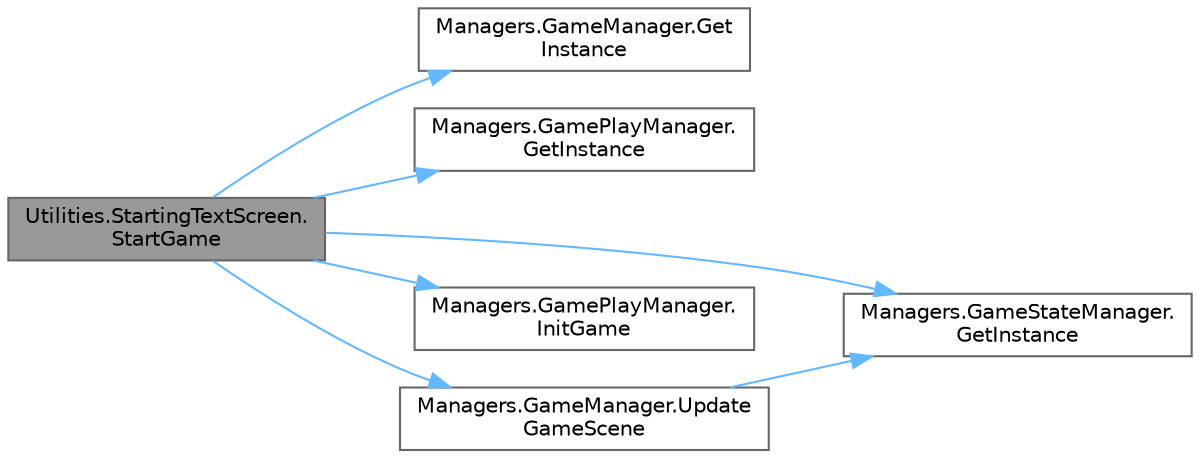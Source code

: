 digraph "Utilities.StartingTextScreen.StartGame"
{
 // LATEX_PDF_SIZE
  bgcolor="transparent";
  edge [fontname=Helvetica,fontsize=10,labelfontname=Helvetica,labelfontsize=10];
  node [fontname=Helvetica,fontsize=10,shape=box,height=0.2,width=0.4];
  rankdir="LR";
  Node1 [label="Utilities.StartingTextScreen.\lStartGame",height=0.2,width=0.4,color="gray40", fillcolor="grey60", style="filled", fontcolor="black",tooltip=" "];
  Node1 -> Node2 [color="steelblue1",style="solid"];
  Node2 [label="Managers.GameManager.Get\lInstance",height=0.2,width=0.4,color="grey40", fillcolor="white", style="filled",URL="$class_managers_1_1_game_manager.html#ad56d8013d6443c092f4043a8398e4fd1",tooltip="Gets the singleton instance."];
  Node1 -> Node3 [color="steelblue1",style="solid"];
  Node3 [label="Managers.GamePlayManager.\lGetInstance",height=0.2,width=0.4,color="grey40", fillcolor="white", style="filled",URL="$class_managers_1_1_game_play_manager.html#a4eb7c3c406d5d83805c3583019ea060a",tooltip="Returns the Singleton instance of GamePlayManager."];
  Node1 -> Node4 [color="steelblue1",style="solid"];
  Node4 [label="Managers.GameStateManager.\lGetInstance",height=0.2,width=0.4,color="grey40", fillcolor="white", style="filled",URL="$class_managers_1_1_game_state_manager.html#ad38ce89f2d73edd48f466d14d25db982",tooltip="gets the (single per run) instance of the GameStateManager which will be created during Awake"];
  Node1 -> Node5 [color="steelblue1",style="solid"];
  Node5 [label="Managers.GamePlayManager.\lInitGame",height=0.2,width=0.4,color="grey40", fillcolor="white", style="filled",URL="$class_managers_1_1_game_play_manager.html#ad819fd7dceb7725aa107e511a0a41dca",tooltip="Initializes the GameStatus of the game according to GameDifficulty parameter And informs subscribers ..."];
  Node1 -> Node6 [color="steelblue1",style="solid"];
  Node6 [label="Managers.GameManager.Update\lGameScene",height=0.2,width=0.4,color="grey40", fillcolor="white", style="filled",URL="$class_managers_1_1_game_manager.html#afeba0bdb67f695ac0ab7237f0b13bbe3",tooltip="Updates the scene based on the new gamephase and requested level Update."];
  Node6 -> Node4 [color="steelblue1",style="solid"];
}

